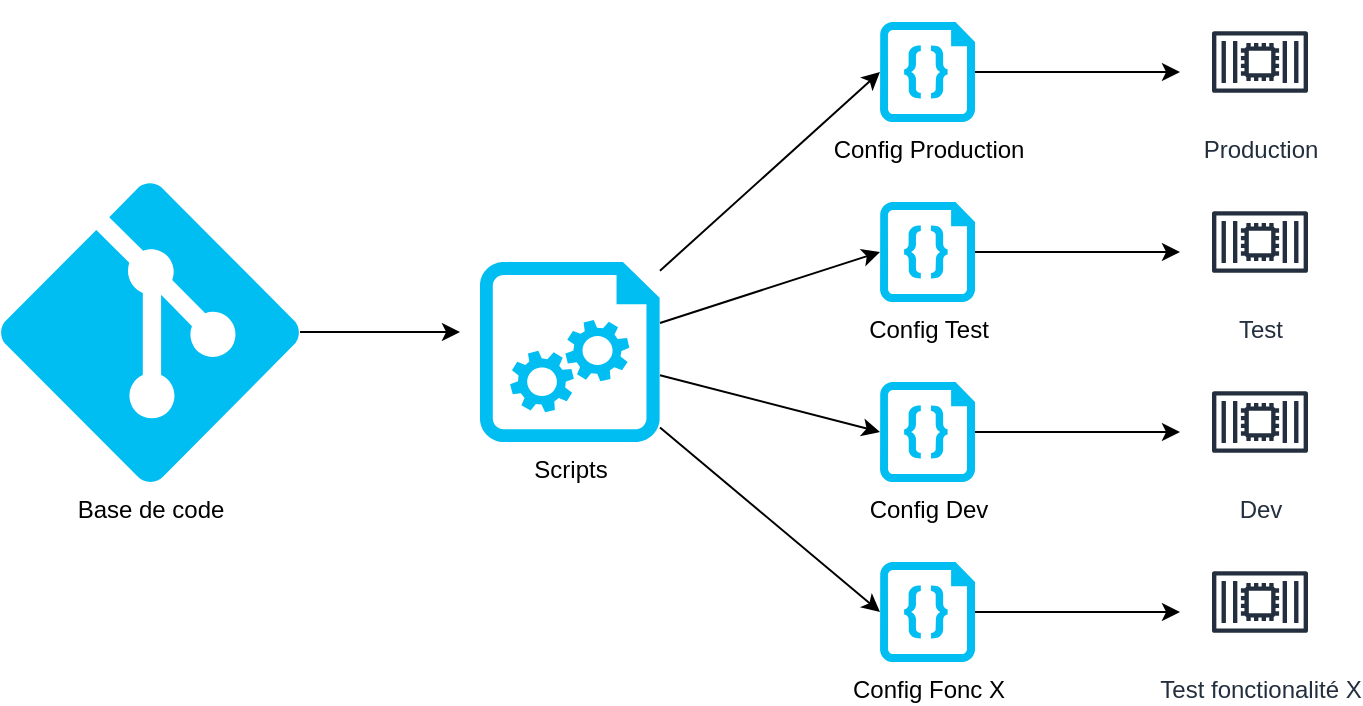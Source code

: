 <mxfile version="20.2.3" type="device"><diagram id="jWXilJGPMdLYH2-k0x3O" name="Page-1"><mxGraphModel dx="1555" dy="1144" grid="1" gridSize="10" guides="1" tooltips="1" connect="1" arrows="1" fold="1" page="1" pageScale="1" pageWidth="1100" pageHeight="850" math="0" shadow="0"><root><mxCell id="0"/><mxCell id="1" parent="0"/><mxCell id="OqQpEOPLCKtkQd6HJAJg-13" style="rounded=0;orthogonalLoop=1;jettySize=auto;html=1;entryX=0;entryY=0.5;entryDx=0;entryDy=0;entryPerimeter=0;" edge="1" parent="1" source="OqQpEOPLCKtkQd6HJAJg-1" target="OqQpEOPLCKtkQd6HJAJg-6"><mxGeometry relative="1" as="geometry"/></mxCell><mxCell id="OqQpEOPLCKtkQd6HJAJg-15" style="edgeStyle=none;rounded=0;orthogonalLoop=1;jettySize=auto;html=1;entryX=0;entryY=0.5;entryDx=0;entryDy=0;entryPerimeter=0;" edge="1" parent="1" source="OqQpEOPLCKtkQd6HJAJg-1" target="OqQpEOPLCKtkQd6HJAJg-5"><mxGeometry relative="1" as="geometry"/></mxCell><mxCell id="OqQpEOPLCKtkQd6HJAJg-16" style="edgeStyle=none;rounded=0;orthogonalLoop=1;jettySize=auto;html=1;entryX=0;entryY=0.5;entryDx=0;entryDy=0;entryPerimeter=0;" edge="1" parent="1" source="OqQpEOPLCKtkQd6HJAJg-1" target="OqQpEOPLCKtkQd6HJAJg-4"><mxGeometry relative="1" as="geometry"/></mxCell><mxCell id="OqQpEOPLCKtkQd6HJAJg-17" style="edgeStyle=none;rounded=0;orthogonalLoop=1;jettySize=auto;html=1;entryX=0;entryY=0.5;entryDx=0;entryDy=0;entryPerimeter=0;" edge="1" parent="1" source="OqQpEOPLCKtkQd6HJAJg-1" target="OqQpEOPLCKtkQd6HJAJg-3"><mxGeometry relative="1" as="geometry"/></mxCell><mxCell id="OqQpEOPLCKtkQd6HJAJg-1" value="Scripts" style="verticalLabelPosition=bottom;html=1;verticalAlign=top;align=center;strokeColor=none;fillColor=#00BEF2;shape=mxgraph.azure.startup_task;pointerEvents=1;" vertex="1" parent="1"><mxGeometry x="280" y="170" width="90" height="90" as="geometry"/></mxCell><mxCell id="OqQpEOPLCKtkQd6HJAJg-12" style="edgeStyle=orthogonalEdgeStyle;rounded=0;orthogonalLoop=1;jettySize=auto;html=1;" edge="1" parent="1" source="OqQpEOPLCKtkQd6HJAJg-2"><mxGeometry relative="1" as="geometry"><mxPoint x="270" y="205" as="targetPoint"/></mxGeometry></mxCell><mxCell id="OqQpEOPLCKtkQd6HJAJg-2" value="Base de code" style="verticalLabelPosition=bottom;html=1;verticalAlign=top;align=center;strokeColor=none;fillColor=#00BEF2;shape=mxgraph.azure.git_repository;" vertex="1" parent="1"><mxGeometry x="40" y="130" width="150" height="150" as="geometry"/></mxCell><mxCell id="OqQpEOPLCKtkQd6HJAJg-21" style="edgeStyle=none;rounded=0;orthogonalLoop=1;jettySize=auto;html=1;" edge="1" parent="1" source="OqQpEOPLCKtkQd6HJAJg-3"><mxGeometry relative="1" as="geometry"><mxPoint x="630" y="345" as="targetPoint"/></mxGeometry></mxCell><mxCell id="OqQpEOPLCKtkQd6HJAJg-3" value="Config Fonc X" style="verticalLabelPosition=bottom;html=1;verticalAlign=top;align=center;strokeColor=none;fillColor=#00BEF2;shape=mxgraph.azure.code_file;pointerEvents=1;" vertex="1" parent="1"><mxGeometry x="480" y="320" width="47.5" height="50" as="geometry"/></mxCell><mxCell id="OqQpEOPLCKtkQd6HJAJg-20" style="edgeStyle=none;rounded=0;orthogonalLoop=1;jettySize=auto;html=1;" edge="1" parent="1" source="OqQpEOPLCKtkQd6HJAJg-4"><mxGeometry relative="1" as="geometry"><mxPoint x="630" y="255" as="targetPoint"/></mxGeometry></mxCell><mxCell id="OqQpEOPLCKtkQd6HJAJg-4" value="Config Dev" style="verticalLabelPosition=bottom;html=1;verticalAlign=top;align=center;strokeColor=none;fillColor=#00BEF2;shape=mxgraph.azure.code_file;pointerEvents=1;" vertex="1" parent="1"><mxGeometry x="480" y="230" width="47.5" height="50" as="geometry"/></mxCell><mxCell id="OqQpEOPLCKtkQd6HJAJg-19" style="edgeStyle=none;rounded=0;orthogonalLoop=1;jettySize=auto;html=1;" edge="1" parent="1" source="OqQpEOPLCKtkQd6HJAJg-5"><mxGeometry relative="1" as="geometry"><mxPoint x="630" y="165" as="targetPoint"/></mxGeometry></mxCell><mxCell id="OqQpEOPLCKtkQd6HJAJg-5" value="Config Test" style="verticalLabelPosition=bottom;html=1;verticalAlign=top;align=center;strokeColor=none;fillColor=#00BEF2;shape=mxgraph.azure.code_file;pointerEvents=1;" vertex="1" parent="1"><mxGeometry x="480" y="140" width="47.5" height="50" as="geometry"/></mxCell><mxCell id="OqQpEOPLCKtkQd6HJAJg-18" style="edgeStyle=none;rounded=0;orthogonalLoop=1;jettySize=auto;html=1;" edge="1" parent="1" source="OqQpEOPLCKtkQd6HJAJg-6"><mxGeometry relative="1" as="geometry"><mxPoint x="630" y="75" as="targetPoint"/></mxGeometry></mxCell><mxCell id="OqQpEOPLCKtkQd6HJAJg-6" value="Config Production" style="verticalLabelPosition=bottom;html=1;verticalAlign=top;align=center;strokeColor=none;fillColor=#00BEF2;shape=mxgraph.azure.code_file;pointerEvents=1;" vertex="1" parent="1"><mxGeometry x="480" y="50" width="47.5" height="50" as="geometry"/></mxCell><mxCell id="OqQpEOPLCKtkQd6HJAJg-7" value="Production" style="sketch=0;outlineConnect=0;fontColor=#232F3E;gradientColor=none;strokeColor=#232F3E;fillColor=#ffffff;dashed=0;verticalLabelPosition=bottom;verticalAlign=top;align=center;html=1;fontSize=12;fontStyle=0;aspect=fixed;shape=mxgraph.aws4.resourceIcon;resIcon=mxgraph.aws4.container_2;" vertex="1" parent="1"><mxGeometry x="640" y="40" width="60" height="60" as="geometry"/></mxCell><mxCell id="OqQpEOPLCKtkQd6HJAJg-8" value="Test" style="sketch=0;outlineConnect=0;fontColor=#232F3E;gradientColor=none;strokeColor=#232F3E;fillColor=#ffffff;dashed=0;verticalLabelPosition=bottom;verticalAlign=top;align=center;html=1;fontSize=12;fontStyle=0;aspect=fixed;shape=mxgraph.aws4.resourceIcon;resIcon=mxgraph.aws4.container_2;" vertex="1" parent="1"><mxGeometry x="640" y="130" width="60" height="60" as="geometry"/></mxCell><mxCell id="OqQpEOPLCKtkQd6HJAJg-9" value="Dev" style="sketch=0;outlineConnect=0;fontColor=#232F3E;gradientColor=none;strokeColor=#232F3E;fillColor=#ffffff;dashed=0;verticalLabelPosition=bottom;verticalAlign=top;align=center;html=1;fontSize=12;fontStyle=0;aspect=fixed;shape=mxgraph.aws4.resourceIcon;resIcon=mxgraph.aws4.container_2;" vertex="1" parent="1"><mxGeometry x="640" y="220" width="60" height="60" as="geometry"/></mxCell><mxCell id="OqQpEOPLCKtkQd6HJAJg-10" value="Test fonctionalité X" style="sketch=0;outlineConnect=0;fontColor=#232F3E;gradientColor=none;strokeColor=#232F3E;fillColor=#ffffff;dashed=0;verticalLabelPosition=bottom;verticalAlign=top;align=center;html=1;fontSize=12;fontStyle=0;aspect=fixed;shape=mxgraph.aws4.resourceIcon;resIcon=mxgraph.aws4.container_2;" vertex="1" parent="1"><mxGeometry x="640" y="310" width="60" height="60" as="geometry"/></mxCell></root></mxGraphModel></diagram></mxfile>